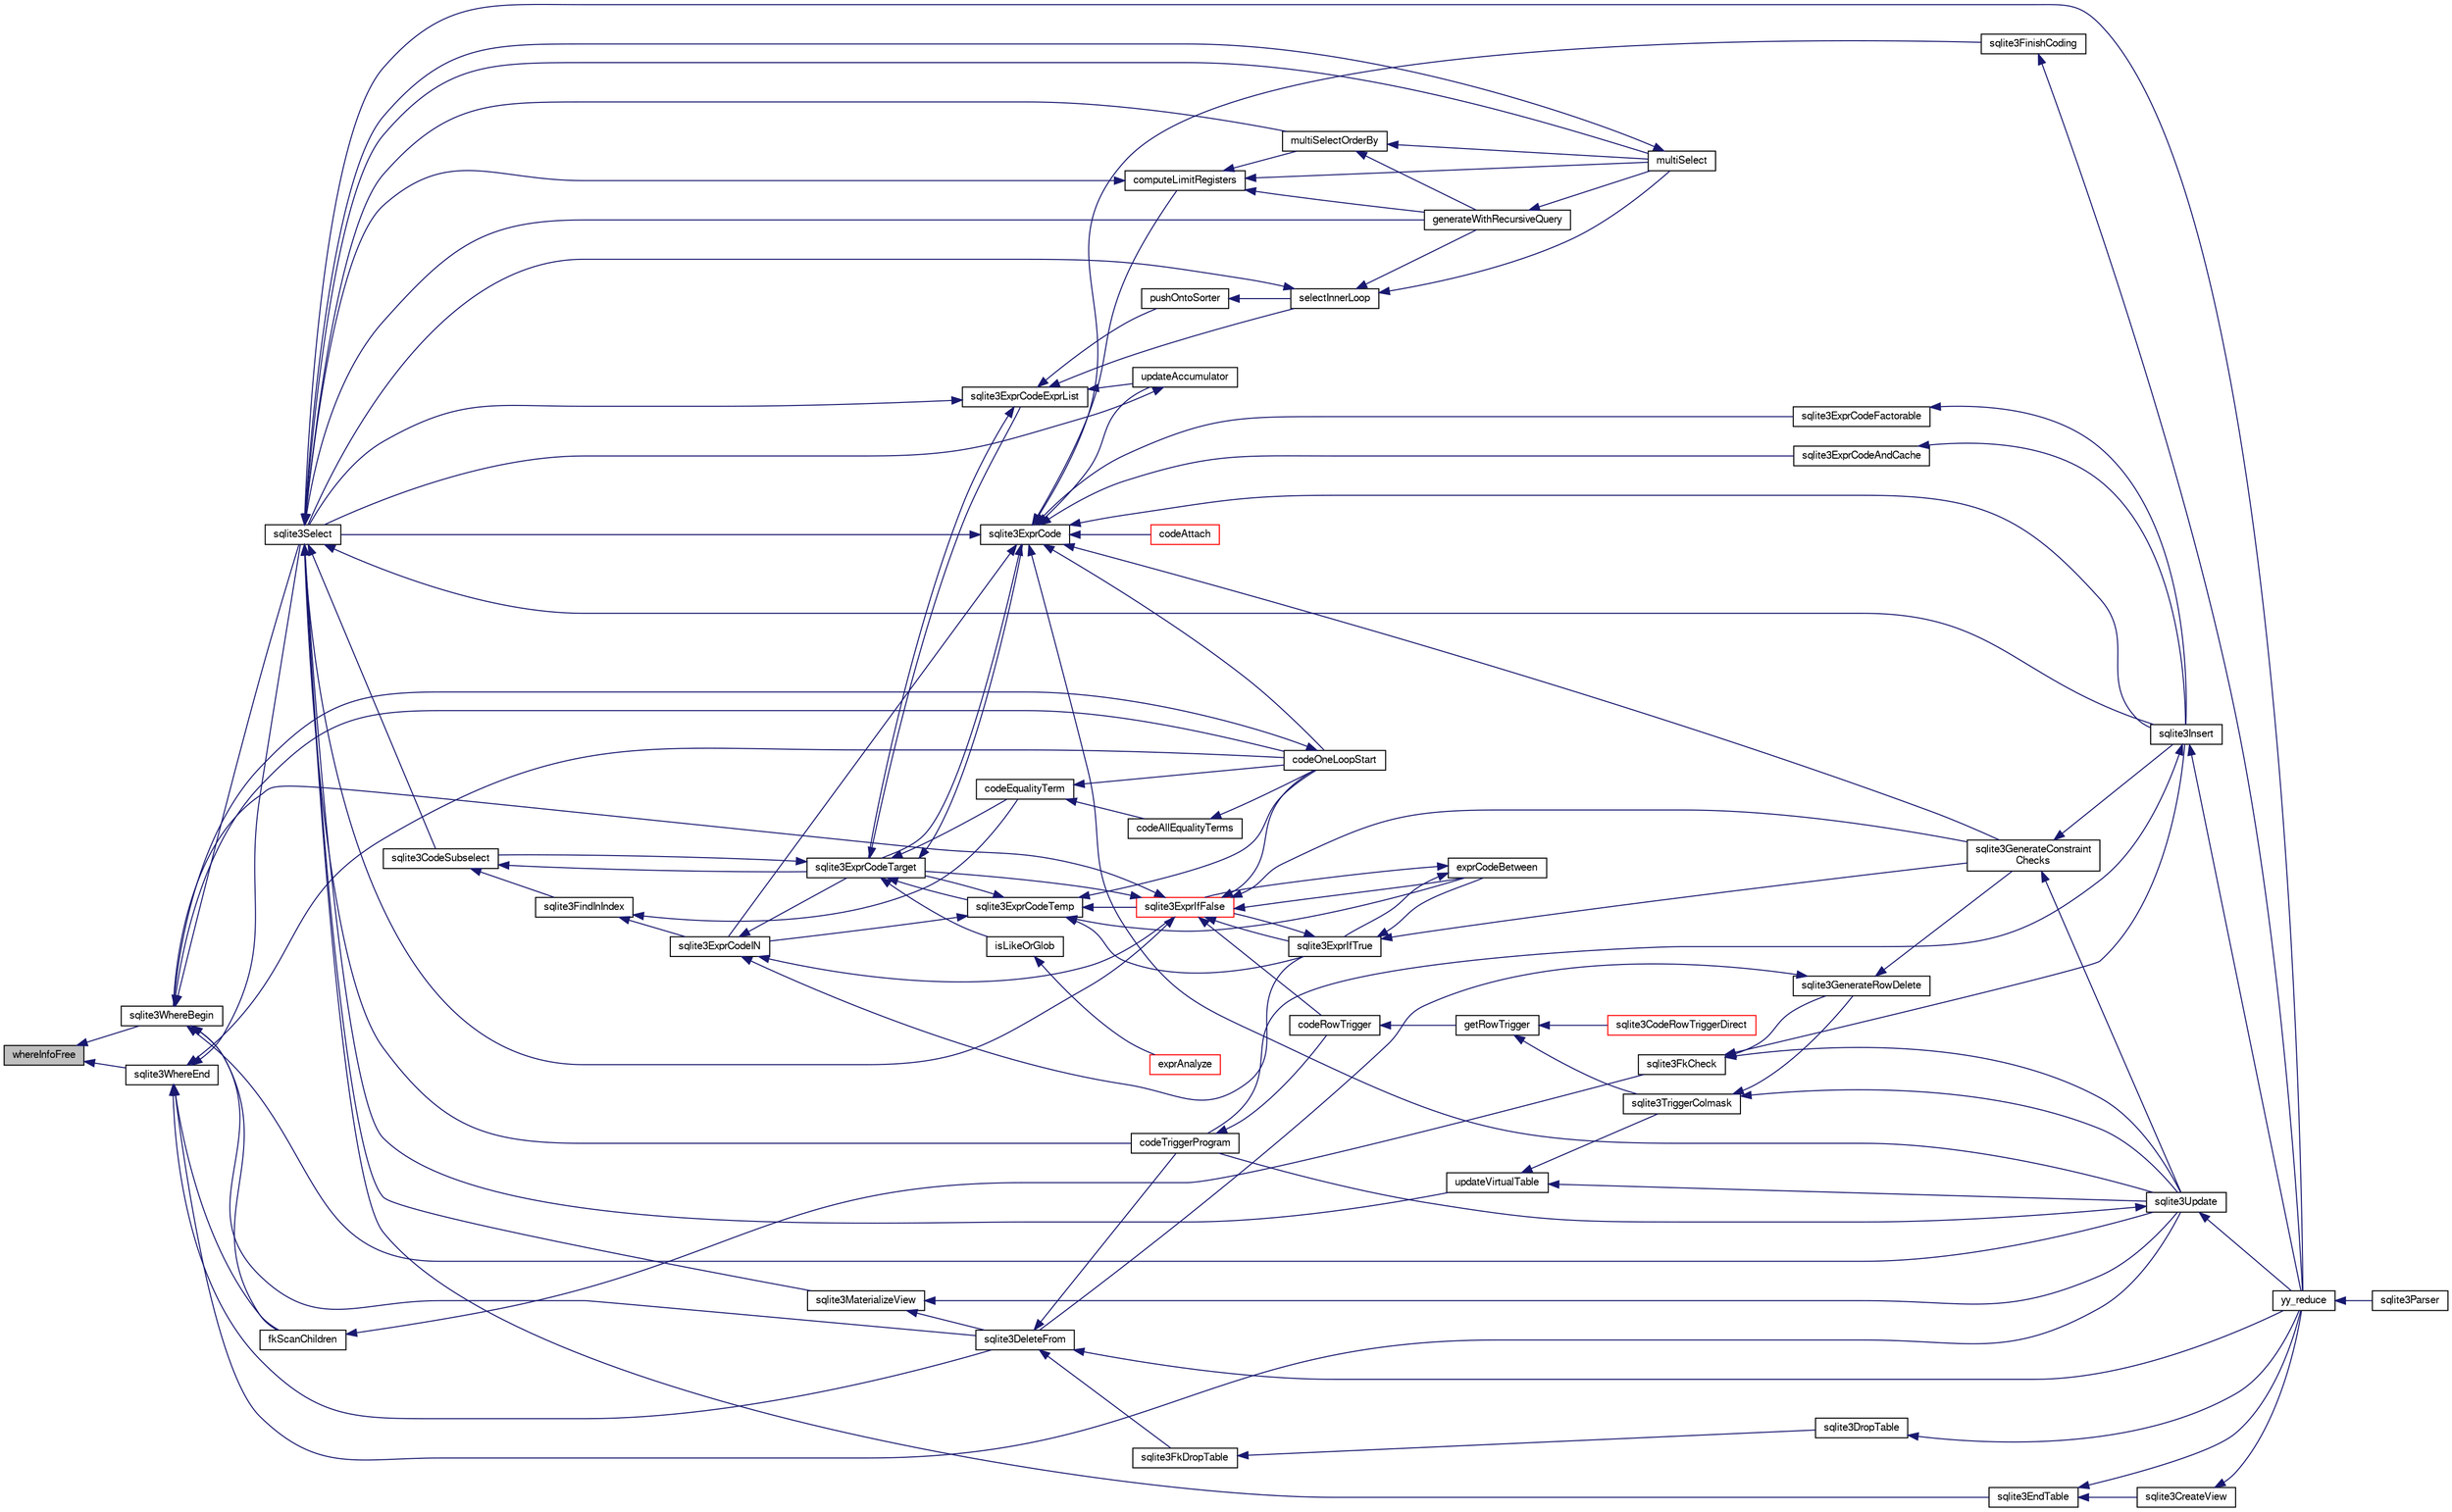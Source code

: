 digraph "whereInfoFree"
{
  edge [fontname="FreeSans",fontsize="10",labelfontname="FreeSans",labelfontsize="10"];
  node [fontname="FreeSans",fontsize="10",shape=record];
  rankdir="LR";
  Node912040 [label="whereInfoFree",height=0.2,width=0.4,color="black", fillcolor="grey75", style="filled", fontcolor="black"];
  Node912040 -> Node912041 [dir="back",color="midnightblue",fontsize="10",style="solid",fontname="FreeSans"];
  Node912041 [label="sqlite3WhereBegin",height=0.2,width=0.4,color="black", fillcolor="white", style="filled",URL="$sqlite3_8c.html#acad049f5c9a96a8118cffd5e5ce89f7c"];
  Node912041 -> Node912042 [dir="back",color="midnightblue",fontsize="10",style="solid",fontname="FreeSans"];
  Node912042 [label="sqlite3DeleteFrom",height=0.2,width=0.4,color="black", fillcolor="white", style="filled",URL="$sqlite3_8c.html#ab9b4b45349188b49eabb23f94608a091"];
  Node912042 -> Node912043 [dir="back",color="midnightblue",fontsize="10",style="solid",fontname="FreeSans"];
  Node912043 [label="sqlite3FkDropTable",height=0.2,width=0.4,color="black", fillcolor="white", style="filled",URL="$sqlite3_8c.html#a1218c6fc74e89152ceaa4760e82f5ef9"];
  Node912043 -> Node912044 [dir="back",color="midnightblue",fontsize="10",style="solid",fontname="FreeSans"];
  Node912044 [label="sqlite3DropTable",height=0.2,width=0.4,color="black", fillcolor="white", style="filled",URL="$sqlite3_8c.html#a5534f77364b5568783c0e50db3c9defb"];
  Node912044 -> Node912045 [dir="back",color="midnightblue",fontsize="10",style="solid",fontname="FreeSans"];
  Node912045 [label="yy_reduce",height=0.2,width=0.4,color="black", fillcolor="white", style="filled",URL="$sqlite3_8c.html#a7c419a9b25711c666a9a2449ef377f14"];
  Node912045 -> Node912046 [dir="back",color="midnightblue",fontsize="10",style="solid",fontname="FreeSans"];
  Node912046 [label="sqlite3Parser",height=0.2,width=0.4,color="black", fillcolor="white", style="filled",URL="$sqlite3_8c.html#a0327d71a5fabe0b6a343d78a2602e72a"];
  Node912042 -> Node912047 [dir="back",color="midnightblue",fontsize="10",style="solid",fontname="FreeSans"];
  Node912047 [label="codeTriggerProgram",height=0.2,width=0.4,color="black", fillcolor="white", style="filled",URL="$sqlite3_8c.html#a120801f59d9281d201d2ff4b2606836e"];
  Node912047 -> Node912048 [dir="back",color="midnightblue",fontsize="10",style="solid",fontname="FreeSans"];
  Node912048 [label="codeRowTrigger",height=0.2,width=0.4,color="black", fillcolor="white", style="filled",URL="$sqlite3_8c.html#a463cea5aaaf388b560b206570a0022fc"];
  Node912048 -> Node912049 [dir="back",color="midnightblue",fontsize="10",style="solid",fontname="FreeSans"];
  Node912049 [label="getRowTrigger",height=0.2,width=0.4,color="black", fillcolor="white", style="filled",URL="$sqlite3_8c.html#a69626ef20b540d1a2b19cf56f3f45689"];
  Node912049 -> Node912050 [dir="back",color="midnightblue",fontsize="10",style="solid",fontname="FreeSans"];
  Node912050 [label="sqlite3CodeRowTriggerDirect",height=0.2,width=0.4,color="red", fillcolor="white", style="filled",URL="$sqlite3_8c.html#ad92829f9001bcf89a0299dad5a48acd4"];
  Node912049 -> Node912057 [dir="back",color="midnightblue",fontsize="10",style="solid",fontname="FreeSans"];
  Node912057 [label="sqlite3TriggerColmask",height=0.2,width=0.4,color="black", fillcolor="white", style="filled",URL="$sqlite3_8c.html#acace8e99e37ae5e84ea03c65e820c540"];
  Node912057 -> Node912052 [dir="back",color="midnightblue",fontsize="10",style="solid",fontname="FreeSans"];
  Node912052 [label="sqlite3GenerateRowDelete",height=0.2,width=0.4,color="black", fillcolor="white", style="filled",URL="$sqlite3_8c.html#a2c76cbf3027fc18fdbb8cb4cd96b77d9"];
  Node912052 -> Node912042 [dir="back",color="midnightblue",fontsize="10",style="solid",fontname="FreeSans"];
  Node912052 -> Node912053 [dir="back",color="midnightblue",fontsize="10",style="solid",fontname="FreeSans"];
  Node912053 [label="sqlite3GenerateConstraint\lChecks",height=0.2,width=0.4,color="black", fillcolor="white", style="filled",URL="$sqlite3_8c.html#aef639c1e6a0c0a67ca6e7690ad931bd2"];
  Node912053 -> Node912054 [dir="back",color="midnightblue",fontsize="10",style="solid",fontname="FreeSans"];
  Node912054 [label="sqlite3Insert",height=0.2,width=0.4,color="black", fillcolor="white", style="filled",URL="$sqlite3_8c.html#a5b17c9c2000bae6bdff8e6be48d7dc2b"];
  Node912054 -> Node912047 [dir="back",color="midnightblue",fontsize="10",style="solid",fontname="FreeSans"];
  Node912054 -> Node912045 [dir="back",color="midnightblue",fontsize="10",style="solid",fontname="FreeSans"];
  Node912053 -> Node912055 [dir="back",color="midnightblue",fontsize="10",style="solid",fontname="FreeSans"];
  Node912055 [label="sqlite3Update",height=0.2,width=0.4,color="black", fillcolor="white", style="filled",URL="$sqlite3_8c.html#ac5aa67c46e8cc8174566fabe6809fafa"];
  Node912055 -> Node912047 [dir="back",color="midnightblue",fontsize="10",style="solid",fontname="FreeSans"];
  Node912055 -> Node912045 [dir="back",color="midnightblue",fontsize="10",style="solid",fontname="FreeSans"];
  Node912057 -> Node912055 [dir="back",color="midnightblue",fontsize="10",style="solid",fontname="FreeSans"];
  Node912042 -> Node912045 [dir="back",color="midnightblue",fontsize="10",style="solid",fontname="FreeSans"];
  Node912041 -> Node912058 [dir="back",color="midnightblue",fontsize="10",style="solid",fontname="FreeSans"];
  Node912058 [label="fkScanChildren",height=0.2,width=0.4,color="black", fillcolor="white", style="filled",URL="$sqlite3_8c.html#a67c9dcb484336b3155e7a82a037d4691"];
  Node912058 -> Node912059 [dir="back",color="midnightblue",fontsize="10",style="solid",fontname="FreeSans"];
  Node912059 [label="sqlite3FkCheck",height=0.2,width=0.4,color="black", fillcolor="white", style="filled",URL="$sqlite3_8c.html#aa38fb76c7d6f48f19772877a41703b92"];
  Node912059 -> Node912052 [dir="back",color="midnightblue",fontsize="10",style="solid",fontname="FreeSans"];
  Node912059 -> Node912054 [dir="back",color="midnightblue",fontsize="10",style="solid",fontname="FreeSans"];
  Node912059 -> Node912055 [dir="back",color="midnightblue",fontsize="10",style="solid",fontname="FreeSans"];
  Node912041 -> Node912060 [dir="back",color="midnightblue",fontsize="10",style="solid",fontname="FreeSans"];
  Node912060 [label="sqlite3Select",height=0.2,width=0.4,color="black", fillcolor="white", style="filled",URL="$sqlite3_8c.html#a2465ee8c956209ba4b272477b7c21a45"];
  Node912060 -> Node912061 [dir="back",color="midnightblue",fontsize="10",style="solid",fontname="FreeSans"];
  Node912061 [label="sqlite3CodeSubselect",height=0.2,width=0.4,color="black", fillcolor="white", style="filled",URL="$sqlite3_8c.html#aa69b46d2204a1d1b110107a1be12ee0c"];
  Node912061 -> Node912062 [dir="back",color="midnightblue",fontsize="10",style="solid",fontname="FreeSans"];
  Node912062 [label="sqlite3FindInIndex",height=0.2,width=0.4,color="black", fillcolor="white", style="filled",URL="$sqlite3_8c.html#af7d8c56ab0231f44bb5f87b3fafeffb2"];
  Node912062 -> Node912063 [dir="back",color="midnightblue",fontsize="10",style="solid",fontname="FreeSans"];
  Node912063 [label="sqlite3ExprCodeIN",height=0.2,width=0.4,color="black", fillcolor="white", style="filled",URL="$sqlite3_8c.html#ad9cf4f5b5ffb90c24a4a0900c8626193"];
  Node912063 -> Node912064 [dir="back",color="midnightblue",fontsize="10",style="solid",fontname="FreeSans"];
  Node912064 [label="sqlite3ExprCodeTarget",height=0.2,width=0.4,color="black", fillcolor="white", style="filled",URL="$sqlite3_8c.html#a4f308397a0a3ed299ed31aaa1ae2a293"];
  Node912064 -> Node912061 [dir="back",color="midnightblue",fontsize="10",style="solid",fontname="FreeSans"];
  Node912064 -> Node912065 [dir="back",color="midnightblue",fontsize="10",style="solid",fontname="FreeSans"];
  Node912065 [label="sqlite3ExprCodeTemp",height=0.2,width=0.4,color="black", fillcolor="white", style="filled",URL="$sqlite3_8c.html#a3bc5c1ccb3c5851847e2aeb4a84ae1fc"];
  Node912065 -> Node912063 [dir="back",color="midnightblue",fontsize="10",style="solid",fontname="FreeSans"];
  Node912065 -> Node912064 [dir="back",color="midnightblue",fontsize="10",style="solid",fontname="FreeSans"];
  Node912065 -> Node912066 [dir="back",color="midnightblue",fontsize="10",style="solid",fontname="FreeSans"];
  Node912066 [label="exprCodeBetween",height=0.2,width=0.4,color="black", fillcolor="white", style="filled",URL="$sqlite3_8c.html#abd053493214542bca8f406f42145d173"];
  Node912066 -> Node912067 [dir="back",color="midnightblue",fontsize="10",style="solid",fontname="FreeSans"];
  Node912067 [label="sqlite3ExprIfTrue",height=0.2,width=0.4,color="black", fillcolor="white", style="filled",URL="$sqlite3_8c.html#ad93a55237c23e1b743ab1f59df1a1444"];
  Node912067 -> Node912066 [dir="back",color="midnightblue",fontsize="10",style="solid",fontname="FreeSans"];
  Node912067 -> Node912068 [dir="back",color="midnightblue",fontsize="10",style="solid",fontname="FreeSans"];
  Node912068 [label="sqlite3ExprIfFalse",height=0.2,width=0.4,color="red", fillcolor="white", style="filled",URL="$sqlite3_8c.html#af97ecccb5d56e321e118414b08f65b71"];
  Node912068 -> Node912064 [dir="back",color="midnightblue",fontsize="10",style="solid",fontname="FreeSans"];
  Node912068 -> Node912066 [dir="back",color="midnightblue",fontsize="10",style="solid",fontname="FreeSans"];
  Node912068 -> Node912067 [dir="back",color="midnightblue",fontsize="10",style="solid",fontname="FreeSans"];
  Node912068 -> Node912053 [dir="back",color="midnightblue",fontsize="10",style="solid",fontname="FreeSans"];
  Node912068 -> Node912060 [dir="back",color="midnightblue",fontsize="10",style="solid",fontname="FreeSans"];
  Node912068 -> Node912048 [dir="back",color="midnightblue",fontsize="10",style="solid",fontname="FreeSans"];
  Node912068 -> Node912082 [dir="back",color="midnightblue",fontsize="10",style="solid",fontname="FreeSans"];
  Node912082 [label="codeOneLoopStart",height=0.2,width=0.4,color="black", fillcolor="white", style="filled",URL="$sqlite3_8c.html#aa868875120b151c169cc79139ed6e008"];
  Node912082 -> Node912041 [dir="back",color="midnightblue",fontsize="10",style="solid",fontname="FreeSans"];
  Node912068 -> Node912041 [dir="back",color="midnightblue",fontsize="10",style="solid",fontname="FreeSans"];
  Node912067 -> Node912053 [dir="back",color="midnightblue",fontsize="10",style="solid",fontname="FreeSans"];
  Node912066 -> Node912068 [dir="back",color="midnightblue",fontsize="10",style="solid",fontname="FreeSans"];
  Node912065 -> Node912067 [dir="back",color="midnightblue",fontsize="10",style="solid",fontname="FreeSans"];
  Node912065 -> Node912068 [dir="back",color="midnightblue",fontsize="10",style="solid",fontname="FreeSans"];
  Node912065 -> Node912082 [dir="back",color="midnightblue",fontsize="10",style="solid",fontname="FreeSans"];
  Node912064 -> Node912083 [dir="back",color="midnightblue",fontsize="10",style="solid",fontname="FreeSans"];
  Node912083 [label="sqlite3ExprCode",height=0.2,width=0.4,color="black", fillcolor="white", style="filled",URL="$sqlite3_8c.html#a75f270fb0b111b86924cca4ea507b417"];
  Node912083 -> Node912063 [dir="back",color="midnightblue",fontsize="10",style="solid",fontname="FreeSans"];
  Node912083 -> Node912064 [dir="back",color="midnightblue",fontsize="10",style="solid",fontname="FreeSans"];
  Node912083 -> Node912084 [dir="back",color="midnightblue",fontsize="10",style="solid",fontname="FreeSans"];
  Node912084 [label="sqlite3ExprCodeFactorable",height=0.2,width=0.4,color="black", fillcolor="white", style="filled",URL="$sqlite3_8c.html#a843f7fd58eec5a683c1fd8435fcd1e84"];
  Node912084 -> Node912054 [dir="back",color="midnightblue",fontsize="10",style="solid",fontname="FreeSans"];
  Node912083 -> Node912085 [dir="back",color="midnightblue",fontsize="10",style="solid",fontname="FreeSans"];
  Node912085 [label="sqlite3ExprCodeAndCache",height=0.2,width=0.4,color="black", fillcolor="white", style="filled",URL="$sqlite3_8c.html#ae3e46527d9b7fc9cb9236d21a5e6b1d8"];
  Node912085 -> Node912054 [dir="back",color="midnightblue",fontsize="10",style="solid",fontname="FreeSans"];
  Node912083 -> Node912086 [dir="back",color="midnightblue",fontsize="10",style="solid",fontname="FreeSans"];
  Node912086 [label="codeAttach",height=0.2,width=0.4,color="red", fillcolor="white", style="filled",URL="$sqlite3_8c.html#ade4e9e30d828a19c191fdcb098676d5b"];
  Node912083 -> Node912089 [dir="back",color="midnightblue",fontsize="10",style="solid",fontname="FreeSans"];
  Node912089 [label="sqlite3FinishCoding",height=0.2,width=0.4,color="black", fillcolor="white", style="filled",URL="$sqlite3_8c.html#a651bc5b446c276c092705856d995b278"];
  Node912089 -> Node912045 [dir="back",color="midnightblue",fontsize="10",style="solid",fontname="FreeSans"];
  Node912083 -> Node912054 [dir="back",color="midnightblue",fontsize="10",style="solid",fontname="FreeSans"];
  Node912083 -> Node912053 [dir="back",color="midnightblue",fontsize="10",style="solid",fontname="FreeSans"];
  Node912083 -> Node912090 [dir="back",color="midnightblue",fontsize="10",style="solid",fontname="FreeSans"];
  Node912090 [label="computeLimitRegisters",height=0.2,width=0.4,color="black", fillcolor="white", style="filled",URL="$sqlite3_8c.html#ae9d37055e4905929b6f6cda5461e2f37"];
  Node912090 -> Node912091 [dir="back",color="midnightblue",fontsize="10",style="solid",fontname="FreeSans"];
  Node912091 [label="generateWithRecursiveQuery",height=0.2,width=0.4,color="black", fillcolor="white", style="filled",URL="$sqlite3_8c.html#ade2c3663fa9c3b9676507984b9483942"];
  Node912091 -> Node912092 [dir="back",color="midnightblue",fontsize="10",style="solid",fontname="FreeSans"];
  Node912092 [label="multiSelect",height=0.2,width=0.4,color="black", fillcolor="white", style="filled",URL="$sqlite3_8c.html#a6456c61f3d9b2389738753cedfa24fa7"];
  Node912092 -> Node912060 [dir="back",color="midnightblue",fontsize="10",style="solid",fontname="FreeSans"];
  Node912090 -> Node912092 [dir="back",color="midnightblue",fontsize="10",style="solid",fontname="FreeSans"];
  Node912090 -> Node912093 [dir="back",color="midnightblue",fontsize="10",style="solid",fontname="FreeSans"];
  Node912093 [label="multiSelectOrderBy",height=0.2,width=0.4,color="black", fillcolor="white", style="filled",URL="$sqlite3_8c.html#afcdb8488c6f4dfdadaf9f04bca35b808"];
  Node912093 -> Node912091 [dir="back",color="midnightblue",fontsize="10",style="solid",fontname="FreeSans"];
  Node912093 -> Node912092 [dir="back",color="midnightblue",fontsize="10",style="solid",fontname="FreeSans"];
  Node912090 -> Node912060 [dir="back",color="midnightblue",fontsize="10",style="solid",fontname="FreeSans"];
  Node912083 -> Node912094 [dir="back",color="midnightblue",fontsize="10",style="solid",fontname="FreeSans"];
  Node912094 [label="updateAccumulator",height=0.2,width=0.4,color="black", fillcolor="white", style="filled",URL="$sqlite3_8c.html#a1681660dd3ecd50c8727d6e56a537bd9"];
  Node912094 -> Node912060 [dir="back",color="midnightblue",fontsize="10",style="solid",fontname="FreeSans"];
  Node912083 -> Node912060 [dir="back",color="midnightblue",fontsize="10",style="solid",fontname="FreeSans"];
  Node912083 -> Node912055 [dir="back",color="midnightblue",fontsize="10",style="solid",fontname="FreeSans"];
  Node912083 -> Node912082 [dir="back",color="midnightblue",fontsize="10",style="solid",fontname="FreeSans"];
  Node912064 -> Node912095 [dir="back",color="midnightblue",fontsize="10",style="solid",fontname="FreeSans"];
  Node912095 [label="sqlite3ExprCodeExprList",height=0.2,width=0.4,color="black", fillcolor="white", style="filled",URL="$sqlite3_8c.html#a05b2b3dc3de7565de24eb3a2ff4e9566"];
  Node912095 -> Node912064 [dir="back",color="midnightblue",fontsize="10",style="solid",fontname="FreeSans"];
  Node912095 -> Node912096 [dir="back",color="midnightblue",fontsize="10",style="solid",fontname="FreeSans"];
  Node912096 [label="pushOntoSorter",height=0.2,width=0.4,color="black", fillcolor="white", style="filled",URL="$sqlite3_8c.html#a4555397beb584a386e7739cf022a6651"];
  Node912096 -> Node912097 [dir="back",color="midnightblue",fontsize="10",style="solid",fontname="FreeSans"];
  Node912097 [label="selectInnerLoop",height=0.2,width=0.4,color="black", fillcolor="white", style="filled",URL="$sqlite3_8c.html#ababe0933661ebe67eb0e6074bb1fd411"];
  Node912097 -> Node912091 [dir="back",color="midnightblue",fontsize="10",style="solid",fontname="FreeSans"];
  Node912097 -> Node912092 [dir="back",color="midnightblue",fontsize="10",style="solid",fontname="FreeSans"];
  Node912097 -> Node912060 [dir="back",color="midnightblue",fontsize="10",style="solid",fontname="FreeSans"];
  Node912095 -> Node912097 [dir="back",color="midnightblue",fontsize="10",style="solid",fontname="FreeSans"];
  Node912095 -> Node912094 [dir="back",color="midnightblue",fontsize="10",style="solid",fontname="FreeSans"];
  Node912095 -> Node912060 [dir="back",color="midnightblue",fontsize="10",style="solid",fontname="FreeSans"];
  Node912064 -> Node912098 [dir="back",color="midnightblue",fontsize="10",style="solid",fontname="FreeSans"];
  Node912098 [label="isLikeOrGlob",height=0.2,width=0.4,color="black", fillcolor="white", style="filled",URL="$sqlite3_8c.html#a6c38e495198bf8976f68d1a6ebd74a50"];
  Node912098 -> Node912099 [dir="back",color="midnightblue",fontsize="10",style="solid",fontname="FreeSans"];
  Node912099 [label="exprAnalyze",height=0.2,width=0.4,color="red", fillcolor="white", style="filled",URL="$sqlite3_8c.html#acb10e48c9a4184a4edd9bfd5b14ad0b7"];
  Node912064 -> Node912107 [dir="back",color="midnightblue",fontsize="10",style="solid",fontname="FreeSans"];
  Node912107 [label="codeEqualityTerm",height=0.2,width=0.4,color="black", fillcolor="white", style="filled",URL="$sqlite3_8c.html#ad88a57073f031452c9843e97f15acc47"];
  Node912107 -> Node912108 [dir="back",color="midnightblue",fontsize="10",style="solid",fontname="FreeSans"];
  Node912108 [label="codeAllEqualityTerms",height=0.2,width=0.4,color="black", fillcolor="white", style="filled",URL="$sqlite3_8c.html#a3095598b812500a4efe41bf17cd49381"];
  Node912108 -> Node912082 [dir="back",color="midnightblue",fontsize="10",style="solid",fontname="FreeSans"];
  Node912107 -> Node912082 [dir="back",color="midnightblue",fontsize="10",style="solid",fontname="FreeSans"];
  Node912063 -> Node912067 [dir="back",color="midnightblue",fontsize="10",style="solid",fontname="FreeSans"];
  Node912063 -> Node912068 [dir="back",color="midnightblue",fontsize="10",style="solid",fontname="FreeSans"];
  Node912062 -> Node912107 [dir="back",color="midnightblue",fontsize="10",style="solid",fontname="FreeSans"];
  Node912061 -> Node912064 [dir="back",color="midnightblue",fontsize="10",style="solid",fontname="FreeSans"];
  Node912060 -> Node912074 [dir="back",color="midnightblue",fontsize="10",style="solid",fontname="FreeSans"];
  Node912074 [label="sqlite3EndTable",height=0.2,width=0.4,color="black", fillcolor="white", style="filled",URL="$sqlite3_8c.html#a7b5f2c66c0f0b6f819d970ca389768b0"];
  Node912074 -> Node912075 [dir="back",color="midnightblue",fontsize="10",style="solid",fontname="FreeSans"];
  Node912075 [label="sqlite3CreateView",height=0.2,width=0.4,color="black", fillcolor="white", style="filled",URL="$sqlite3_8c.html#a9d85cb00ff71dee5cd9a019503a6982e"];
  Node912075 -> Node912045 [dir="back",color="midnightblue",fontsize="10",style="solid",fontname="FreeSans"];
  Node912074 -> Node912045 [dir="back",color="midnightblue",fontsize="10",style="solid",fontname="FreeSans"];
  Node912060 -> Node912109 [dir="back",color="midnightblue",fontsize="10",style="solid",fontname="FreeSans"];
  Node912109 [label="sqlite3MaterializeView",height=0.2,width=0.4,color="black", fillcolor="white", style="filled",URL="$sqlite3_8c.html#a4557984b0b75f998fb0c3f231c9b1def"];
  Node912109 -> Node912042 [dir="back",color="midnightblue",fontsize="10",style="solid",fontname="FreeSans"];
  Node912109 -> Node912055 [dir="back",color="midnightblue",fontsize="10",style="solid",fontname="FreeSans"];
  Node912060 -> Node912054 [dir="back",color="midnightblue",fontsize="10",style="solid",fontname="FreeSans"];
  Node912060 -> Node912091 [dir="back",color="midnightblue",fontsize="10",style="solid",fontname="FreeSans"];
  Node912060 -> Node912092 [dir="back",color="midnightblue",fontsize="10",style="solid",fontname="FreeSans"];
  Node912060 -> Node912093 [dir="back",color="midnightblue",fontsize="10",style="solid",fontname="FreeSans"];
  Node912060 -> Node912047 [dir="back",color="midnightblue",fontsize="10",style="solid",fontname="FreeSans"];
  Node912060 -> Node912110 [dir="back",color="midnightblue",fontsize="10",style="solid",fontname="FreeSans"];
  Node912110 [label="updateVirtualTable",height=0.2,width=0.4,color="black", fillcolor="white", style="filled",URL="$sqlite3_8c.html#a740220531db9293c39a2cdd7da3f74e1"];
  Node912110 -> Node912057 [dir="back",color="midnightblue",fontsize="10",style="solid",fontname="FreeSans"];
  Node912110 -> Node912055 [dir="back",color="midnightblue",fontsize="10",style="solid",fontname="FreeSans"];
  Node912060 -> Node912045 [dir="back",color="midnightblue",fontsize="10",style="solid",fontname="FreeSans"];
  Node912041 -> Node912055 [dir="back",color="midnightblue",fontsize="10",style="solid",fontname="FreeSans"];
  Node912041 -> Node912082 [dir="back",color="midnightblue",fontsize="10",style="solid",fontname="FreeSans"];
  Node912040 -> Node912111 [dir="back",color="midnightblue",fontsize="10",style="solid",fontname="FreeSans"];
  Node912111 [label="sqlite3WhereEnd",height=0.2,width=0.4,color="black", fillcolor="white", style="filled",URL="$sqlite3_8c.html#af95a57bac2421101d85440934cc5043e"];
  Node912111 -> Node912042 [dir="back",color="midnightblue",fontsize="10",style="solid",fontname="FreeSans"];
  Node912111 -> Node912058 [dir="back",color="midnightblue",fontsize="10",style="solid",fontname="FreeSans"];
  Node912111 -> Node912060 [dir="back",color="midnightblue",fontsize="10",style="solid",fontname="FreeSans"];
  Node912111 -> Node912055 [dir="back",color="midnightblue",fontsize="10",style="solid",fontname="FreeSans"];
  Node912111 -> Node912082 [dir="back",color="midnightblue",fontsize="10",style="solid",fontname="FreeSans"];
}
